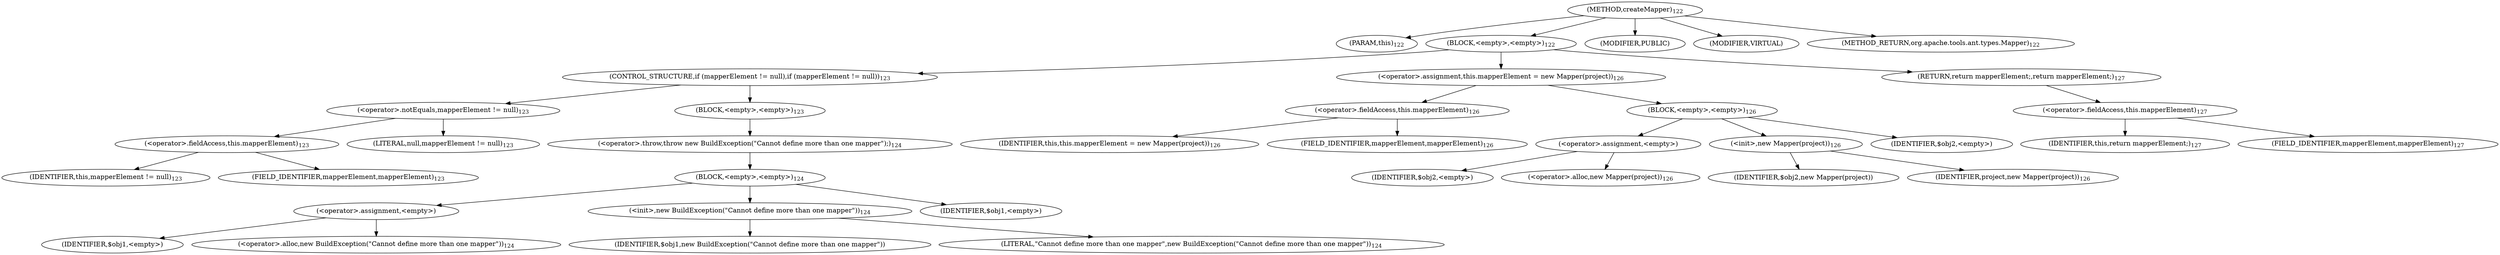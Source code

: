 digraph "createMapper" {  
"147" [label = <(METHOD,createMapper)<SUB>122</SUB>> ]
"148" [label = <(PARAM,this)<SUB>122</SUB>> ]
"149" [label = <(BLOCK,&lt;empty&gt;,&lt;empty&gt;)<SUB>122</SUB>> ]
"150" [label = <(CONTROL_STRUCTURE,if (mapperElement != null),if (mapperElement != null))<SUB>123</SUB>> ]
"151" [label = <(&lt;operator&gt;.notEquals,mapperElement != null)<SUB>123</SUB>> ]
"152" [label = <(&lt;operator&gt;.fieldAccess,this.mapperElement)<SUB>123</SUB>> ]
"153" [label = <(IDENTIFIER,this,mapperElement != null)<SUB>123</SUB>> ]
"154" [label = <(FIELD_IDENTIFIER,mapperElement,mapperElement)<SUB>123</SUB>> ]
"155" [label = <(LITERAL,null,mapperElement != null)<SUB>123</SUB>> ]
"156" [label = <(BLOCK,&lt;empty&gt;,&lt;empty&gt;)<SUB>123</SUB>> ]
"157" [label = <(&lt;operator&gt;.throw,throw new BuildException(&quot;Cannot define more than one mapper&quot;);)<SUB>124</SUB>> ]
"158" [label = <(BLOCK,&lt;empty&gt;,&lt;empty&gt;)<SUB>124</SUB>> ]
"159" [label = <(&lt;operator&gt;.assignment,&lt;empty&gt;)> ]
"160" [label = <(IDENTIFIER,$obj1,&lt;empty&gt;)> ]
"161" [label = <(&lt;operator&gt;.alloc,new BuildException(&quot;Cannot define more than one mapper&quot;))<SUB>124</SUB>> ]
"162" [label = <(&lt;init&gt;,new BuildException(&quot;Cannot define more than one mapper&quot;))<SUB>124</SUB>> ]
"163" [label = <(IDENTIFIER,$obj1,new BuildException(&quot;Cannot define more than one mapper&quot;))> ]
"164" [label = <(LITERAL,&quot;Cannot define more than one mapper&quot;,new BuildException(&quot;Cannot define more than one mapper&quot;))<SUB>124</SUB>> ]
"165" [label = <(IDENTIFIER,$obj1,&lt;empty&gt;)> ]
"166" [label = <(&lt;operator&gt;.assignment,this.mapperElement = new Mapper(project))<SUB>126</SUB>> ]
"167" [label = <(&lt;operator&gt;.fieldAccess,this.mapperElement)<SUB>126</SUB>> ]
"168" [label = <(IDENTIFIER,this,this.mapperElement = new Mapper(project))<SUB>126</SUB>> ]
"169" [label = <(FIELD_IDENTIFIER,mapperElement,mapperElement)<SUB>126</SUB>> ]
"170" [label = <(BLOCK,&lt;empty&gt;,&lt;empty&gt;)<SUB>126</SUB>> ]
"171" [label = <(&lt;operator&gt;.assignment,&lt;empty&gt;)> ]
"172" [label = <(IDENTIFIER,$obj2,&lt;empty&gt;)> ]
"173" [label = <(&lt;operator&gt;.alloc,new Mapper(project))<SUB>126</SUB>> ]
"174" [label = <(&lt;init&gt;,new Mapper(project))<SUB>126</SUB>> ]
"175" [label = <(IDENTIFIER,$obj2,new Mapper(project))> ]
"176" [label = <(IDENTIFIER,project,new Mapper(project))<SUB>126</SUB>> ]
"177" [label = <(IDENTIFIER,$obj2,&lt;empty&gt;)> ]
"178" [label = <(RETURN,return mapperElement;,return mapperElement;)<SUB>127</SUB>> ]
"179" [label = <(&lt;operator&gt;.fieldAccess,this.mapperElement)<SUB>127</SUB>> ]
"180" [label = <(IDENTIFIER,this,return mapperElement;)<SUB>127</SUB>> ]
"181" [label = <(FIELD_IDENTIFIER,mapperElement,mapperElement)<SUB>127</SUB>> ]
"182" [label = <(MODIFIER,PUBLIC)> ]
"183" [label = <(MODIFIER,VIRTUAL)> ]
"184" [label = <(METHOD_RETURN,org.apache.tools.ant.types.Mapper)<SUB>122</SUB>> ]
  "147" -> "148" 
  "147" -> "149" 
  "147" -> "182" 
  "147" -> "183" 
  "147" -> "184" 
  "149" -> "150" 
  "149" -> "166" 
  "149" -> "178" 
  "150" -> "151" 
  "150" -> "156" 
  "151" -> "152" 
  "151" -> "155" 
  "152" -> "153" 
  "152" -> "154" 
  "156" -> "157" 
  "157" -> "158" 
  "158" -> "159" 
  "158" -> "162" 
  "158" -> "165" 
  "159" -> "160" 
  "159" -> "161" 
  "162" -> "163" 
  "162" -> "164" 
  "166" -> "167" 
  "166" -> "170" 
  "167" -> "168" 
  "167" -> "169" 
  "170" -> "171" 
  "170" -> "174" 
  "170" -> "177" 
  "171" -> "172" 
  "171" -> "173" 
  "174" -> "175" 
  "174" -> "176" 
  "178" -> "179" 
  "179" -> "180" 
  "179" -> "181" 
}
